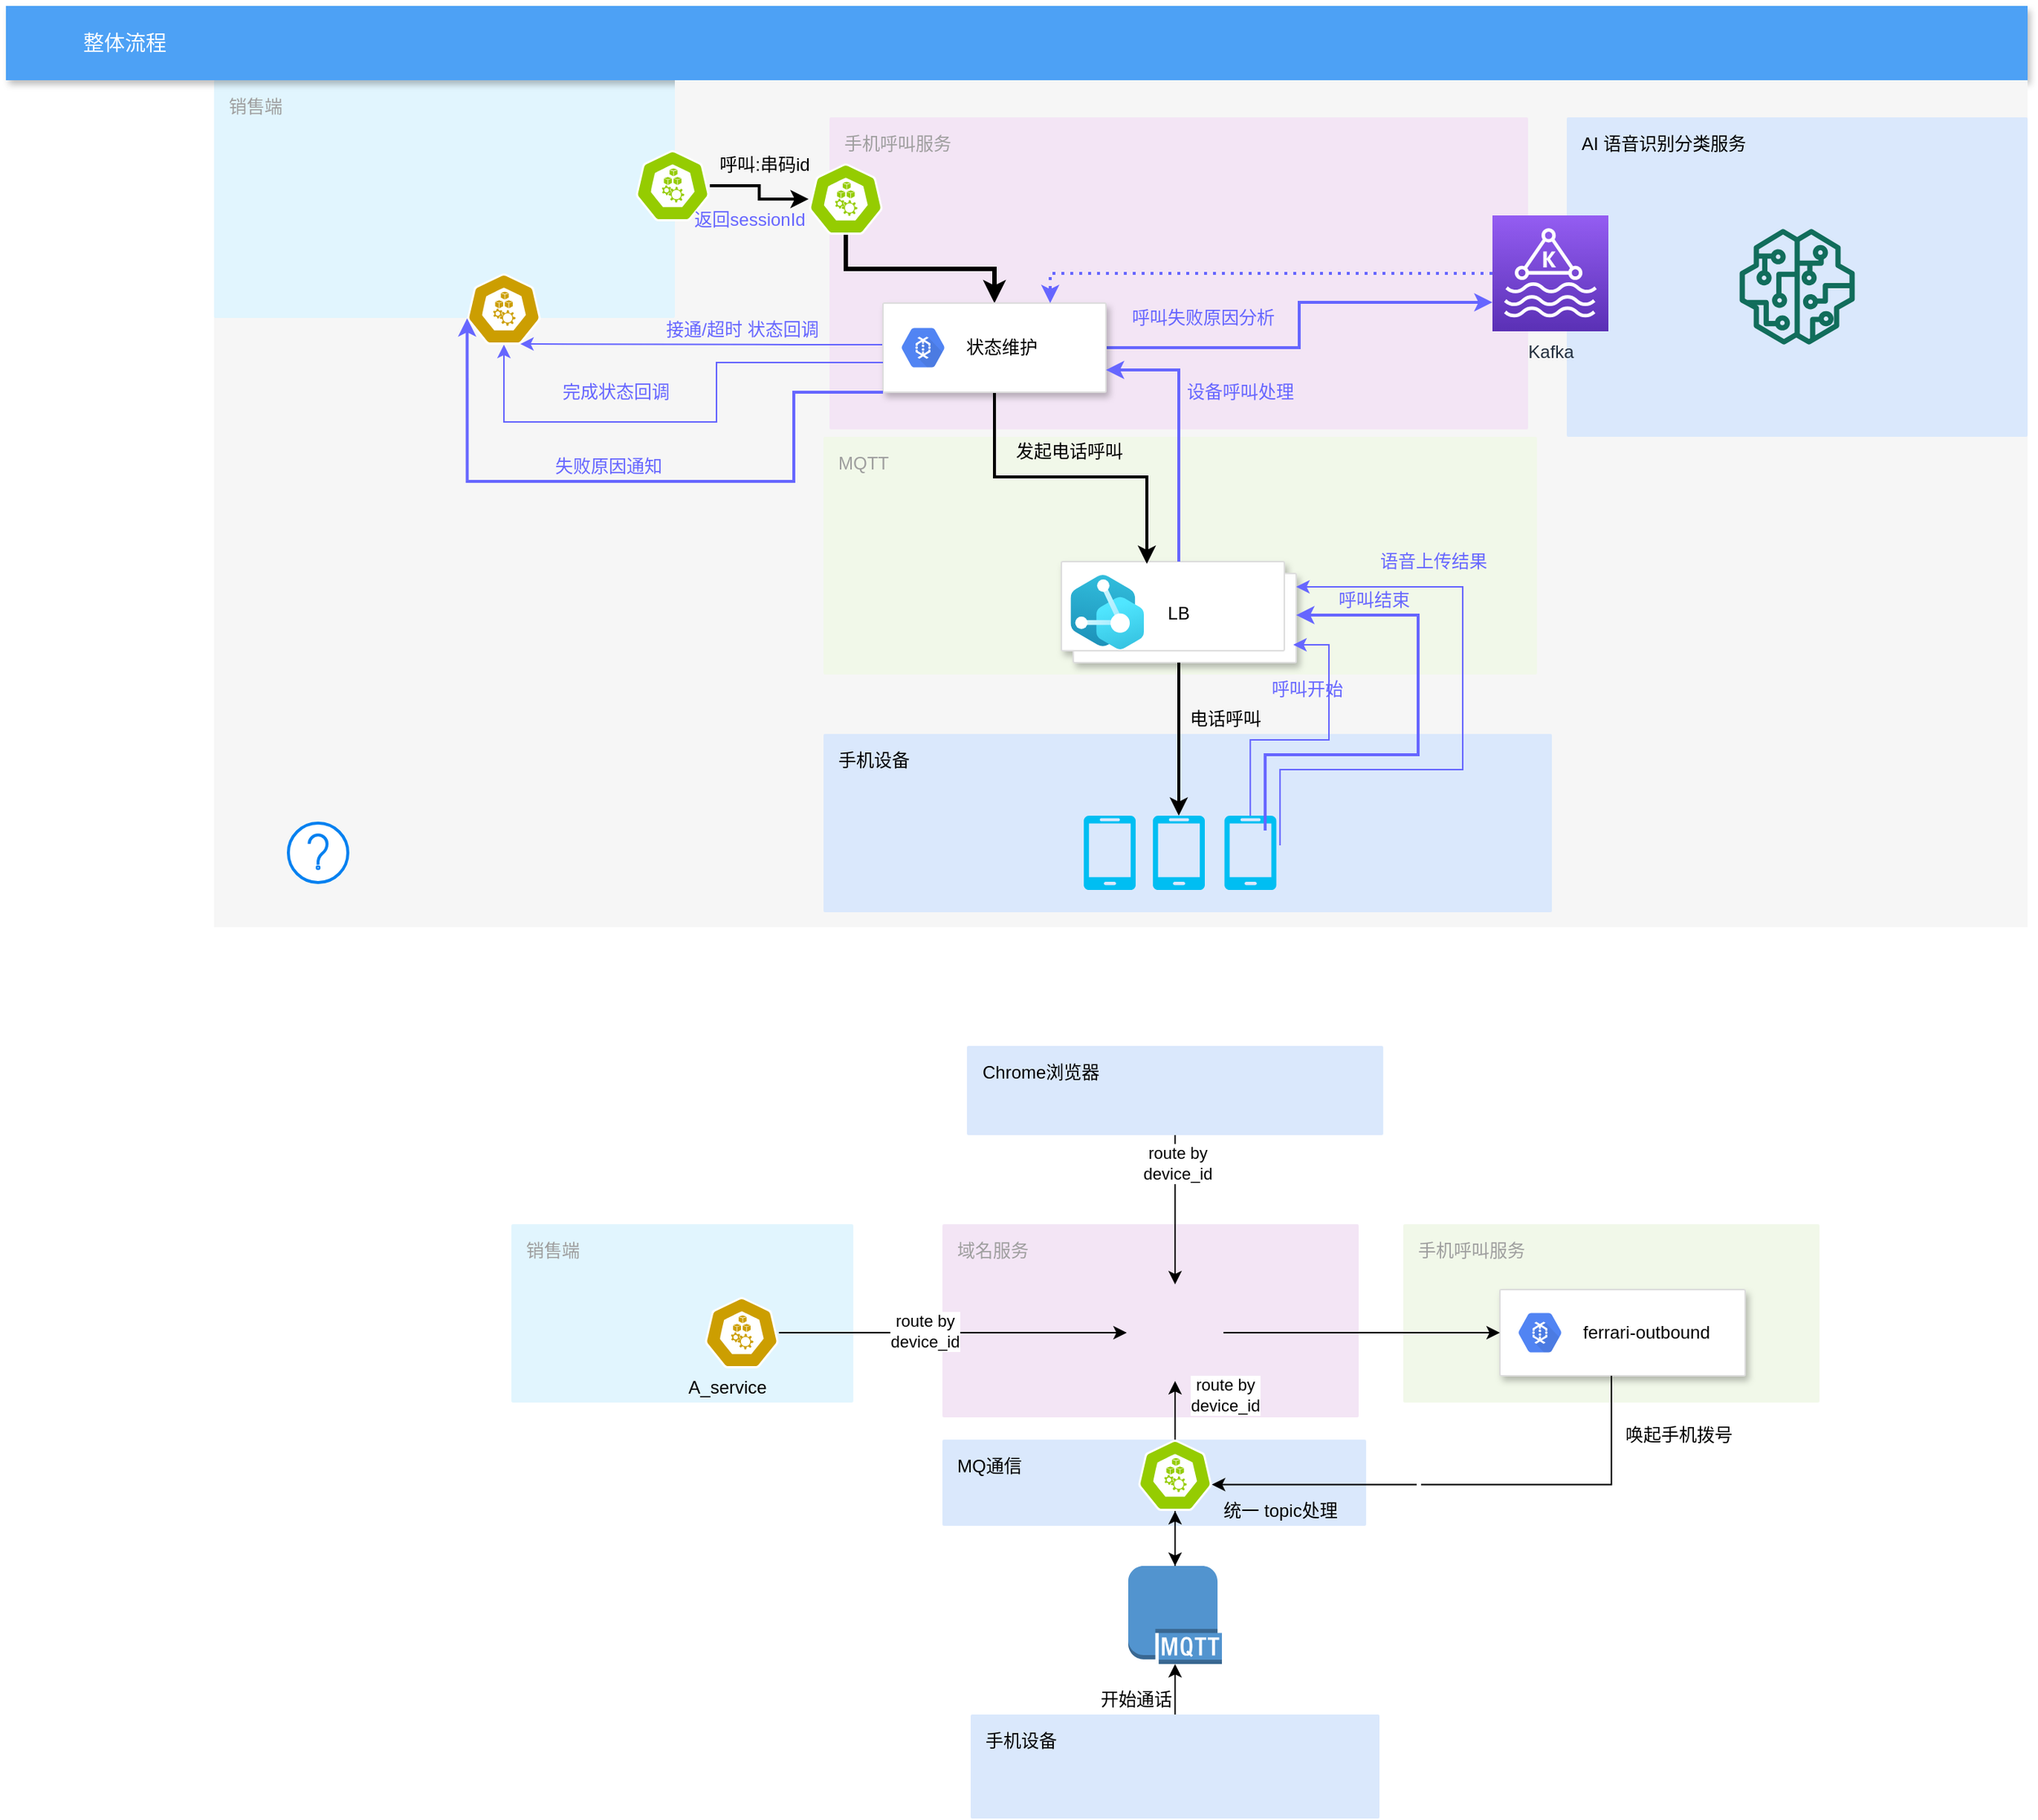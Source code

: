 <mxfile version="14.8.5" type="github"><diagram id="f106602c-feb2-e66a-4537-3a34d633f6aa" name="Page-1"><mxGraphModel dx="1022" dy="483" grid="1" gridSize="10" guides="1" tooltips="1" connect="1" arrows="1" fold="1" page="1" pageScale="1" pageWidth="1169" pageHeight="827" background="#ffffff" math="0" shadow="0"><root><mxCell id="0"/><mxCell id="1" parent="0"/><mxCell id="14" value="" style="fillColor=#F6F6F6;strokeColor=none;shadow=0;gradientColor=none;fontSize=14;align=left;spacing=10;fontColor=#717171;9E9E9E;verticalAlign=top;spacingTop=-4;fontStyle=0;spacingLeft=40;html=1;" parent="1" vertex="1"><mxGeometry x="260" y="90" width="310" height="570" as="geometry"/></mxCell><mxCell id="711" value="销售端" style="rounded=1;absoluteArcSize=1;arcSize=2;html=1;strokeColor=none;gradientColor=none;shadow=0;dashed=0;strokeColor=none;fontSize=12;fontColor=#9E9E9E;align=left;verticalAlign=top;spacing=10;spacingTop=-4;fillColor=#E1F5FE;" parent="1" vertex="1"><mxGeometry x="260" y="90" width="310" height="160" as="geometry"/></mxCell><mxCell id="2" value="整体流程" style="fillColor=#4DA1F5;strokeColor=none;shadow=1;gradientColor=none;fontSize=14;align=left;spacingLeft=50;fontColor=#ffffff;html=1;" parent="1" vertex="1"><mxGeometry x="120" y="40" width="1360" height="50" as="geometry"/></mxCell><mxCell id="9H8mp4o10f4AkLjiTtre-744" value="" style="html=1;verticalLabelPosition=bottom;align=center;labelBackgroundColor=#ffffff;verticalAlign=top;strokeWidth=2;strokeColor=#0080F0;shadow=0;dashed=0;shape=mxgraph.ios7.icons.help;" parent="1" vertex="1"><mxGeometry x="310" y="590" width="40" height="40" as="geometry"/></mxCell><mxCell id="9H8mp4o10f4AkLjiTtre-762" value="" style="html=1;dashed=0;whitespace=wrap;fillColor=#cc9e01;strokeColor=#ffffff;points=[[0.005,0.63,0],[0.1,0.2,0],[0.9,0.2,0],[0.5,0,0],[0.995,0.63,0],[0.72,0.99,0],[0.5,1,0],[0.28,0.99,0]];shape=mxgraph.kubernetes.icon;prIcon=node" parent="1" vertex="1"><mxGeometry x="430" y="220" width="50" height="48" as="geometry"/></mxCell><mxCell id="nr5fOKlL_KogjnnYkvEE-763" value="" style="fillColor=#F6F6F6;strokeColor=none;shadow=0;gradientColor=none;fontSize=14;align=left;spacing=10;fontColor=#717171;9E9E9E;verticalAlign=top;spacingTop=-4;fontStyle=0;spacingLeft=40;html=1;" parent="1" vertex="1"><mxGeometry x="570" y="90" width="600" height="570" as="geometry"/></mxCell><mxCell id="707" value="MQTT" style="rounded=1;absoluteArcSize=1;arcSize=2;html=1;strokeColor=none;gradientColor=none;shadow=0;dashed=0;strokeColor=none;fontSize=12;fontColor=#9E9E9E;align=left;verticalAlign=top;spacing=10;spacingTop=-4;fillColor=#F1F8E9;" parent="1" vertex="1"><mxGeometry x="670" y="330" width="480" height="160" as="geometry"/></mxCell><mxCell id="nr5fOKlL_KogjnnYkvEE-728" value="" style="group" parent="1" vertex="1" connectable="0"><mxGeometry x="830" y="414" width="158" height="68" as="geometry"/></mxCell><mxCell id="nr5fOKlL_KogjnnYkvEE-725" value="LB" style="shape=mxgraph.gcp2.doubleRect;strokeColor=#dddddd;shadow=1;strokeWidth=1;" parent="nr5fOKlL_KogjnnYkvEE-728" vertex="1"><mxGeometry width="158" height="68" as="geometry"/></mxCell><mxCell id="nr5fOKlL_KogjnnYkvEE-727" value="" style="aspect=fixed;html=1;points=[];align=center;image;fontSize=12;image=img/lib/azure2/internet_of_things/Digital_Twins.svg;" parent="nr5fOKlL_KogjnnYkvEE-728" vertex="1"><mxGeometry x="6.22" y="9" width="49.28" height="50" as="geometry"/></mxCell><mxCell id="nr5fOKlL_KogjnnYkvEE-764" value="" style="fillColor=#F6F6F6;strokeColor=none;shadow=0;gradientColor=none;fontSize=14;align=left;spacing=10;fontColor=#717171;9E9E9E;verticalAlign=top;spacingTop=-4;fontStyle=0;spacingLeft=40;html=1;" parent="1" vertex="1"><mxGeometry x="1170" y="90" width="310" height="570" as="geometry"/></mxCell><mxCell id="nr5fOKlL_KogjnnYkvEE-765" value="" style="fillColor=#F6F6F6;strokeColor=none;shadow=0;gradientColor=none;fontSize=14;align=left;spacing=10;fontColor=#717171;9E9E9E;verticalAlign=top;spacingTop=-4;fontStyle=0;spacingLeft=40;html=1;" parent="1" vertex="1"><mxGeometry x="710" y="530" width="460" height="130" as="geometry"/></mxCell><mxCell id="nr5fOKlL_KogjnnYkvEE-768" style="edgeStyle=orthogonalEdgeStyle;rounded=0;orthogonalLoop=1;jettySize=auto;html=1;strokeWidth=2;" parent="1" source="9H8mp4o10f4AkLjiTtre-723" target="nr5fOKlL_KogjnnYkvEE-767" edge="1"><mxGeometry relative="1" as="geometry"/></mxCell><mxCell id="9H8mp4o10f4AkLjiTtre-723" value="" style="html=1;dashed=0;whitespace=wrap;fillColor=#95cc01;strokeColor=#ffffff;points=[[0.005,0.63,0],[0.1,0.2,0],[0.9,0.2,0],[0.5,0,0],[0.995,0.63,0],[0.72,0.99,0],[0.5,1,0],[0.28,0.99,0]];shape=mxgraph.kubernetes.icon;prIcon=node" parent="1" vertex="1"><mxGeometry x="543.5" y="137" width="50" height="48" as="geometry"/></mxCell><mxCell id="nr5fOKlL_KogjnnYkvEE-766" value="手机呼叫服务" style="points=[[0,0,0],[0.25,0,0],[0.5,0,0],[0.75,0,0],[1,0,0],[1,0.25,0],[1,0.5,0],[1,0.75,0],[1,1,0],[0.75,1,0],[0.5,1,0],[0.25,1,0],[0,1,0],[0,0.75,0],[0,0.5,0],[0,0.25,0]];rounded=1;absoluteArcSize=1;arcSize=2;html=1;strokeColor=none;gradientColor=none;shadow=0;dashed=0;fontSize=12;fontColor=#9E9E9E;align=left;verticalAlign=top;spacing=10;spacingTop=-4;fillColor=#F3E5F5;" parent="1" vertex="1"><mxGeometry x="674" y="115" width="470" height="210" as="geometry"/></mxCell><mxCell id="nr5fOKlL_KogjnnYkvEE-775" style="edgeStyle=orthogonalEdgeStyle;rounded=0;orthogonalLoop=1;jettySize=auto;html=1;fontColor=#6666FF;strokeWidth=3;" parent="1" source="nr5fOKlL_KogjnnYkvEE-767" target="nr5fOKlL_KogjnnYkvEE-771" edge="1"><mxGeometry relative="1" as="geometry"/></mxCell><mxCell id="nr5fOKlL_KogjnnYkvEE-767" value="" style="html=1;dashed=0;whitespace=wrap;fillColor=#95cc01;strokeColor=#ffffff;points=[[0.005,0.63,0],[0.1,0.2,0],[0.9,0.2,0],[0.5,0,0],[0.995,0.63,0],[0.72,0.99,0],[0.5,1,0],[0.28,0.99,0]];shape=mxgraph.kubernetes.icon;prIcon=node" parent="1" vertex="1"><mxGeometry x="660" y="146" width="50" height="48" as="geometry"/></mxCell><mxCell id="nr5fOKlL_KogjnnYkvEE-769" value="呼叫:串码id" style="text;html=1;resizable=0;autosize=1;align=center;verticalAlign=middle;points=[];fillColor=none;strokeColor=none;rounded=0;" parent="1" vertex="1"><mxGeometry x="590" y="137" width="80" height="20" as="geometry"/></mxCell><mxCell id="nr5fOKlL_KogjnnYkvEE-770" value="返回sessionId" style="text;html=1;resizable=0;autosize=1;align=center;verticalAlign=middle;points=[];fillColor=none;strokeColor=none;rounded=0;fontColor=#6666FF;" parent="1" vertex="1"><mxGeometry x="575" y="174" width="90" height="20" as="geometry"/></mxCell><mxCell id="nr5fOKlL_KogjnnYkvEE-773" style="edgeStyle=orthogonalEdgeStyle;rounded=0;orthogonalLoop=1;jettySize=auto;html=1;entryX=0.72;entryY=0.99;entryDx=0;entryDy=0;entryPerimeter=0;fontColor=#6666FF;strokeColor=#6666FF;strokeWidth=1;" parent="1" source="nr5fOKlL_KogjnnYkvEE-771" target="9H8mp4o10f4AkLjiTtre-762" edge="1"><mxGeometry relative="1" as="geometry"><Array as="points"><mxPoint x="650" y="268"/><mxPoint x="650" y="268"/></Array></mxGeometry></mxCell><mxCell id="nr5fOKlL_KogjnnYkvEE-776" style="edgeStyle=orthogonalEdgeStyle;rounded=0;orthogonalLoop=1;jettySize=auto;html=1;entryX=0.364;entryY=0.022;entryDx=0;entryDy=0;entryPerimeter=0;fontColor=#6666FF;strokeColor=#000000;strokeWidth=2;" parent="1" source="nr5fOKlL_KogjnnYkvEE-771" target="nr5fOKlL_KogjnnYkvEE-725" edge="1"><mxGeometry relative="1" as="geometry"/></mxCell><mxCell id="nr5fOKlL_KogjnnYkvEE-794" style="edgeStyle=orthogonalEdgeStyle;rounded=0;orthogonalLoop=1;jettySize=auto;html=1;entryX=0;entryY=0.75;entryDx=0;entryDy=0;entryPerimeter=0;fontColor=#6666FF;strokeColor=#6666FF;strokeWidth=2;" parent="1" source="nr5fOKlL_KogjnnYkvEE-771" target="nr5fOKlL_KogjnnYkvEE-790" edge="1"><mxGeometry relative="1" as="geometry"/></mxCell><mxCell id="nr5fOKlL_KogjnnYkvEE-771" value="" style="strokeColor=#dddddd;shadow=1;strokeWidth=1;rounded=1;absoluteArcSize=1;arcSize=2;fontColor=#6666FF;" parent="1" vertex="1"><mxGeometry x="710" y="240" width="150" height="60" as="geometry"/></mxCell><mxCell id="nr5fOKlL_KogjnnYkvEE-772" value="&lt;font color=&quot;#000000&quot;&gt;状态维护&lt;/font&gt;" style="dashed=0;connectable=0;html=1;fillColor=#5184F3;strokeColor=none;shape=mxgraph.gcp2.hexIcon;prIcon=cloud_dataflow;part=1;labelPosition=right;verticalLabelPosition=middle;align=left;verticalAlign=middle;spacingLeft=5;fontColor=#999999;fontSize=12;" parent="nr5fOKlL_KogjnnYkvEE-771" vertex="1"><mxGeometry y="0.5" width="44" height="39" relative="1" as="geometry"><mxPoint x="5" y="-19.5" as="offset"/></mxGeometry></mxCell><mxCell id="nr5fOKlL_KogjnnYkvEE-774" value="接通/超时 状态回调" style="text;html=1;resizable=0;autosize=1;align=center;verticalAlign=middle;points=[];fillColor=none;strokeColor=none;rounded=0;fontColor=#6666FF;" parent="1" vertex="1"><mxGeometry x="555" y="248" width="120" height="20" as="geometry"/></mxCell><mxCell id="nr5fOKlL_KogjnnYkvEE-777" value="发起电话呼叫" style="text;html=1;resizable=0;autosize=1;align=center;verticalAlign=middle;points=[];fillColor=none;strokeColor=none;rounded=0;" parent="1" vertex="1"><mxGeometry x="790" y="330" width="90" height="20" as="geometry"/></mxCell><mxCell id="nr5fOKlL_KogjnnYkvEE-780" value="手机设备" style="rounded=1;absoluteArcSize=1;arcSize=2;html=1;strokeColor=#6c8ebf;shadow=0;dashed=0;strokeColor=none;fontSize=12;align=left;verticalAlign=top;spacing=10;spacingTop=-4;fillColor=#dae8fc;" parent="1" vertex="1"><mxGeometry x="670" y="530" width="490" height="120" as="geometry"/></mxCell><mxCell id="nr5fOKlL_KogjnnYkvEE-779" value="" style="verticalLabelPosition=bottom;html=1;verticalAlign=top;align=center;strokeColor=none;fillColor=#00BEF2;shape=mxgraph.azure.mobile;pointerEvents=1;fontColor=#6666FF;" parent="1" vertex="1"><mxGeometry x="845" y="585" width="35" height="50" as="geometry"/></mxCell><mxCell id="nr5fOKlL_KogjnnYkvEE-778" value="" style="verticalLabelPosition=bottom;html=1;verticalAlign=top;align=center;strokeColor=none;fillColor=#00BEF2;shape=mxgraph.azure.mobile;pointerEvents=1;fontColor=#6666FF;" parent="1" vertex="1"><mxGeometry x="891.5" y="585" width="35" height="50" as="geometry"/></mxCell><mxCell id="nr5fOKlL_KogjnnYkvEE-787" style="edgeStyle=orthogonalEdgeStyle;rounded=0;orthogonalLoop=1;jettySize=auto;html=1;strokeWidth=1;fontColor=#6666FF;strokeColor=#6666FF;" parent="1" source="nr5fOKlL_KogjnnYkvEE-781" edge="1"><mxGeometry relative="1" as="geometry"><mxPoint x="986" y="470" as="targetPoint"/><Array as="points"><mxPoint x="957" y="534"/><mxPoint x="1010" y="534"/><mxPoint x="1010" y="470"/></Array></mxGeometry></mxCell><mxCell id="nr5fOKlL_KogjnnYkvEE-781" value="" style="verticalLabelPosition=bottom;html=1;verticalAlign=top;align=center;strokeColor=none;fillColor=#00BEF2;shape=mxgraph.azure.mobile;pointerEvents=1;fontColor=#6666FF;" parent="1" vertex="1"><mxGeometry x="939.64" y="585" width="35" height="50" as="geometry"/></mxCell><mxCell id="nr5fOKlL_KogjnnYkvEE-782" style="edgeStyle=orthogonalEdgeStyle;rounded=0;orthogonalLoop=1;jettySize=auto;html=1;entryX=0.5;entryY=0;entryDx=0;entryDy=0;entryPerimeter=0;fontColor=#6666FF;strokeColor=#000000;strokeWidth=2;" parent="1" source="nr5fOKlL_KogjnnYkvEE-725" target="nr5fOKlL_KogjnnYkvEE-778" edge="1"><mxGeometry relative="1" as="geometry"/></mxCell><mxCell id="nr5fOKlL_KogjnnYkvEE-783" value="电话呼叫" style="text;html=1;resizable=0;autosize=1;align=center;verticalAlign=middle;points=[];fillColor=none;strokeColor=none;rounded=0;" parent="1" vertex="1"><mxGeometry x="910" y="510" width="60" height="20" as="geometry"/></mxCell><mxCell id="nr5fOKlL_KogjnnYkvEE-788" value="呼叫结束" style="text;html=1;resizable=0;autosize=1;align=center;verticalAlign=middle;points=[];fillColor=none;strokeColor=none;rounded=0;fontColor=#6666FF;" parent="1" vertex="1"><mxGeometry x="1010" y="430" width="60" height="20" as="geometry"/></mxCell><mxCell id="nr5fOKlL_KogjnnYkvEE-789" value="AI 语音识别分类服务" style="rounded=1;absoluteArcSize=1;arcSize=2;html=1;strokeColor=#6c8ebf;shadow=0;dashed=0;strokeColor=none;fontSize=12;align=left;verticalAlign=top;spacing=10;spacingTop=-4;fillColor=#dae8fc;" parent="1" vertex="1"><mxGeometry x="1170" y="115" width="310" height="215" as="geometry"/></mxCell><mxCell id="nr5fOKlL_KogjnnYkvEE-796" style="edgeStyle=orthogonalEdgeStyle;rounded=0;orthogonalLoop=1;jettySize=auto;html=1;entryX=0.75;entryY=0;entryDx=0;entryDy=0;fontColor=#6666FF;strokeColor=#6666FF;strokeWidth=2;dashed=1;dashPattern=1 2;" parent="1" source="nr5fOKlL_KogjnnYkvEE-790" target="nr5fOKlL_KogjnnYkvEE-771" edge="1"><mxGeometry relative="1" as="geometry"/></mxCell><mxCell id="nr5fOKlL_KogjnnYkvEE-790" value="Kafka" style="points=[[0,0,0],[0.25,0,0],[0.5,0,0],[0.75,0,0],[1,0,0],[0,1,0],[0.25,1,0],[0.5,1,0],[0.75,1,0],[1,1,0],[0,0.25,0],[0,0.5,0],[0,0.75,0],[1,0.25,0],[1,0.5,0],[1,0.75,0]];outlineConnect=0;fontColor=#232F3E;gradientColor=#945DF2;gradientDirection=north;fillColor=#5A30B5;strokeColor=#ffffff;dashed=0;verticalLabelPosition=bottom;verticalAlign=top;align=center;html=1;fontSize=12;fontStyle=0;aspect=fixed;shape=mxgraph.aws4.resourceIcon;resIcon=mxgraph.aws4.managed_streaming_for_kafka;" parent="1" vertex="1"><mxGeometry x="1120" y="181" width="78" height="78" as="geometry"/></mxCell><mxCell id="nr5fOKlL_KogjnnYkvEE-791" value="" style="outlineConnect=0;fontColor=#232F3E;gradientColor=none;fillColor=#116D5B;strokeColor=none;dashed=0;verticalLabelPosition=bottom;verticalAlign=top;align=center;html=1;fontSize=12;fontStyle=0;aspect=fixed;pointerEvents=1;shape=mxgraph.aws4.sagemaker_model;" parent="1" vertex="1"><mxGeometry x="1286" y="190" width="78" height="78" as="geometry"/></mxCell><mxCell id="nr5fOKlL_KogjnnYkvEE-792" style="edgeStyle=orthogonalEdgeStyle;rounded=0;orthogonalLoop=1;jettySize=auto;html=1;entryX=1;entryY=0.75;entryDx=0;entryDy=0;fontColor=#6666FF;strokeColor=#6666FF;strokeWidth=2;" parent="1" source="nr5fOKlL_KogjnnYkvEE-725" target="nr5fOKlL_KogjnnYkvEE-771" edge="1"><mxGeometry relative="1" as="geometry"/></mxCell><mxCell id="nr5fOKlL_KogjnnYkvEE-793" value="设备呼叫处理" style="text;html=1;resizable=0;autosize=1;align=center;verticalAlign=middle;points=[];fillColor=none;strokeColor=none;rounded=0;fontColor=#6666FF;" parent="1" vertex="1"><mxGeometry x="905" y="290" width="90" height="20" as="geometry"/></mxCell><mxCell id="nr5fOKlL_KogjnnYkvEE-795" value="呼叫失败原因分析" style="text;html=1;resizable=0;autosize=1;align=center;verticalAlign=middle;points=[];fillColor=none;strokeColor=none;rounded=0;fontColor=#6666FF;" parent="1" vertex="1"><mxGeometry x="870" y="240" width="110" height="20" as="geometry"/></mxCell><mxCell id="qDgugRynjVQRfnKEUoGS-711" style="edgeStyle=orthogonalEdgeStyle;rounded=0;orthogonalLoop=1;jettySize=auto;html=1;entryX=0.5;entryY=1;entryDx=0;entryDy=0;entryPerimeter=0;fontColor=#6666FF;strokeColor=#6666FF;strokeWidth=1;" parent="1" target="9H8mp4o10f4AkLjiTtre-762" edge="1"><mxGeometry relative="1" as="geometry"><mxPoint x="710" y="280" as="sourcePoint"/><mxPoint x="476" y="277.52" as="targetPoint"/><Array as="points"><mxPoint x="598" y="280"/><mxPoint x="598" y="320"/><mxPoint x="455" y="320"/></Array></mxGeometry></mxCell><mxCell id="qDgugRynjVQRfnKEUoGS-712" style="edgeStyle=orthogonalEdgeStyle;rounded=0;orthogonalLoop=1;jettySize=auto;html=1;entryX=0.005;entryY=0.63;entryDx=0;entryDy=0;entryPerimeter=0;fontColor=#6666FF;strokeColor=#6666FF;strokeWidth=2;" parent="1" target="9H8mp4o10f4AkLjiTtre-762" edge="1"><mxGeometry relative="1" as="geometry"><mxPoint x="710" y="300" as="sourcePoint"/><mxPoint x="486" y="320" as="targetPoint"/><Array as="points"><mxPoint x="650" y="300"/><mxPoint x="650" y="360"/><mxPoint x="430" y="360"/></Array></mxGeometry></mxCell><mxCell id="qDgugRynjVQRfnKEUoGS-713" value="完成状态回调" style="text;html=1;resizable=0;autosize=1;align=center;verticalAlign=middle;points=[];fillColor=none;strokeColor=none;rounded=0;fontColor=#6666FF;" parent="1" vertex="1"><mxGeometry x="485" y="290" width="90" height="20" as="geometry"/></mxCell><mxCell id="qDgugRynjVQRfnKEUoGS-714" value="失败原因通知" style="text;html=1;resizable=0;autosize=1;align=center;verticalAlign=middle;points=[];fillColor=none;strokeColor=none;rounded=0;fontColor=#6666FF;" parent="1" vertex="1"><mxGeometry x="480" y="340" width="90" height="20" as="geometry"/></mxCell><mxCell id="qDgugRynjVQRfnKEUoGS-717" style="edgeStyle=orthogonalEdgeStyle;rounded=0;orthogonalLoop=1;jettySize=auto;html=1;strokeWidth=2;fontColor=#6666FF;strokeColor=#6666FF;" parent="1" edge="1"><mxGeometry relative="1" as="geometry"><mxPoint x="988" y="450" as="targetPoint"/><Array as="points"><mxPoint x="967" y="544"/><mxPoint x="1070" y="544"/><mxPoint x="1070" y="450"/><mxPoint x="988" y="450"/></Array><mxPoint x="967.1" y="595" as="sourcePoint"/></mxGeometry></mxCell><mxCell id="qDgugRynjVQRfnKEUoGS-718" style="edgeStyle=orthogonalEdgeStyle;rounded=0;orthogonalLoop=1;jettySize=auto;html=1;strokeWidth=1;fontColor=#6666FF;strokeColor=#6666FF;entryX=1;entryY=0.25;entryDx=0;entryDy=0;" parent="1" target="nr5fOKlL_KogjnnYkvEE-725" edge="1"><mxGeometry relative="1" as="geometry"><mxPoint x="1006" y="470" as="targetPoint"/><Array as="points"><mxPoint x="977" y="554"/><mxPoint x="1100" y="554"/><mxPoint x="1100" y="431"/></Array><mxPoint x="977.1" y="605" as="sourcePoint"/></mxGeometry></mxCell><mxCell id="qDgugRynjVQRfnKEUoGS-719" value="呼叫开始" style="text;html=1;resizable=0;autosize=1;align=center;verticalAlign=middle;points=[];fillColor=none;strokeColor=none;rounded=0;fontColor=#6666FF;" parent="1" vertex="1"><mxGeometry x="965" y="490" width="60" height="20" as="geometry"/></mxCell><mxCell id="qDgugRynjVQRfnKEUoGS-721" value="语音上传结果" style="text;html=1;resizable=0;autosize=1;align=center;verticalAlign=middle;points=[];fillColor=none;strokeColor=none;rounded=0;fontColor=#6666FF;" parent="1" vertex="1"><mxGeometry x="1035" y="404" width="90" height="20" as="geometry"/></mxCell><mxCell id="UWR0pycIvVSBBpHGYiqC-711" value="销售端" style="rounded=1;absoluteArcSize=1;arcSize=2;html=1;strokeColor=none;gradientColor=none;shadow=0;dashed=0;strokeColor=none;fontSize=12;fontColor=#9E9E9E;align=left;verticalAlign=top;spacing=10;spacingTop=-4;fillColor=#E1F5FE;" parent="1" vertex="1"><mxGeometry x="460" y="860" width="230" height="120" as="geometry"/></mxCell><mxCell id="UWR0pycIvVSBBpHGYiqC-712" value="域名服务" style="points=[[0,0,0],[0.25,0,0],[0.5,0,0],[0.75,0,0],[1,0,0],[1,0.25,0],[1,0.5,0],[1,0.75,0],[1,1,0],[0.75,1,0],[0.5,1,0],[0.25,1,0],[0,1,0],[0,0.75,0],[0,0.5,0],[0,0.25,0]];rounded=1;absoluteArcSize=1;arcSize=2;html=1;strokeColor=none;gradientColor=none;shadow=0;dashed=0;fontSize=12;fontColor=#9E9E9E;align=left;verticalAlign=top;spacing=10;spacingTop=-4;fillColor=#F3E5F5;" parent="1" vertex="1"><mxGeometry x="750" y="860" width="280" height="130" as="geometry"/></mxCell><mxCell id="UWR0pycIvVSBBpHGYiqC-721" style="edgeStyle=orthogonalEdgeStyle;rounded=0;orthogonalLoop=1;jettySize=auto;html=1;entryX=0.5;entryY=0;entryDx=0;entryDy=0;" parent="1" source="UWR0pycIvVSBBpHGYiqC-713" target="UWR0pycIvVSBBpHGYiqC-717" edge="1"><mxGeometry relative="1" as="geometry"><Array as="points"><mxPoint x="907" y="830"/><mxPoint x="907" y="830"/></Array></mxGeometry></mxCell><mxCell id="UWR0pycIvVSBBpHGYiqC-722" value="route by &lt;br&gt;device_id" style="edgeLabel;html=1;align=center;verticalAlign=middle;resizable=0;points=[];" parent="UWR0pycIvVSBBpHGYiqC-721" vertex="1" connectable="0"><mxGeometry x="-0.635" y="1" relative="1" as="geometry"><mxPoint as="offset"/></mxGeometry></mxCell><mxCell id="UWR0pycIvVSBBpHGYiqC-713" value="Chrome浏览器" style="rounded=1;absoluteArcSize=1;arcSize=2;html=1;strokeColor=#6c8ebf;shadow=0;dashed=0;strokeColor=none;fontSize=12;align=left;verticalAlign=top;spacing=10;spacingTop=-4;fillColor=#dae8fc;" parent="1" vertex="1"><mxGeometry x="766.5" y="740" width="280" height="60" as="geometry"/></mxCell><mxCell id="UWR0pycIvVSBBpHGYiqC-724" style="edgeStyle=orthogonalEdgeStyle;rounded=0;orthogonalLoop=1;jettySize=auto;html=1;entryX=0.5;entryY=1;entryDx=0;entryDy=0;entryPerimeter=0;" parent="1" source="UWR0pycIvVSBBpHGYiqC-714" target="UWR0pycIvVSBBpHGYiqC-718" edge="1"><mxGeometry relative="1" as="geometry"/></mxCell><mxCell id="UWR0pycIvVSBBpHGYiqC-714" value="手机设备" style="rounded=1;absoluteArcSize=1;arcSize=2;html=1;strokeColor=#6c8ebf;shadow=0;dashed=0;strokeColor=none;fontSize=12;align=left;verticalAlign=top;spacing=10;spacingTop=-4;fillColor=#dae8fc;" parent="1" vertex="1"><mxGeometry x="769" y="1190" width="275" height="70" as="geometry"/></mxCell><mxCell id="UWR0pycIvVSBBpHGYiqC-726" style="edgeStyle=orthogonalEdgeStyle;rounded=0;orthogonalLoop=1;jettySize=auto;html=1;entryX=0.5;entryY=1;entryDx=0;entryDy=0;" parent="1" source="UWR0pycIvVSBBpHGYiqC-715" target="UWR0pycIvVSBBpHGYiqC-717" edge="1"><mxGeometry relative="1" as="geometry"/></mxCell><mxCell id="UWR0pycIvVSBBpHGYiqC-727" style="edgeStyle=orthogonalEdgeStyle;rounded=0;orthogonalLoop=1;jettySize=auto;html=1;" parent="1" source="UWR0pycIvVSBBpHGYiqC-716" target="UWR0pycIvVSBBpHGYiqC-717" edge="1"><mxGeometry relative="1" as="geometry"><Array as="points"><mxPoint x="710" y="933"/><mxPoint x="710" y="933"/></Array></mxGeometry></mxCell><mxCell id="UWR0pycIvVSBBpHGYiqC-728" value="route by&lt;br&gt;device_id" style="edgeLabel;html=1;align=center;verticalAlign=middle;resizable=0;points=[];" parent="UWR0pycIvVSBBpHGYiqC-727" vertex="1" connectable="0"><mxGeometry x="-0.164" y="1" relative="1" as="geometry"><mxPoint as="offset"/></mxGeometry></mxCell><mxCell id="UWR0pycIvVSBBpHGYiqC-716" value="" style="html=1;dashed=0;whitespace=wrap;fillColor=#cc9e01;strokeColor=#ffffff;points=[[0.005,0.63,0],[0.1,0.2,0],[0.9,0.2,0],[0.5,0,0],[0.995,0.63,0],[0.72,0.99,0],[0.5,1,0],[0.28,0.99,0]];shape=mxgraph.kubernetes.icon;prIcon=node" parent="1" vertex="1"><mxGeometry x="590" y="909" width="50" height="48" as="geometry"/></mxCell><mxCell id="UWR0pycIvVSBBpHGYiqC-717" value="" style="shape=image;html=1;verticalAlign=top;verticalLabelPosition=bottom;labelBackgroundColor=#ffffff;imageAspect=0;aspect=fixed;image=https://cdn4.iconfinder.com/data/icons/logos-brands-5/24/nginx-128.png" parent="1" vertex="1"><mxGeometry x="874" y="900.5" width="65" height="65" as="geometry"/></mxCell><mxCell id="UWR0pycIvVSBBpHGYiqC-718" value="" style="outlineConnect=0;dashed=0;verticalLabelPosition=bottom;verticalAlign=top;align=center;html=1;shape=mxgraph.aws3.mqtt_protocol;fillColor=#5294CF;gradientColor=none;" parent="1" vertex="1"><mxGeometry x="875" y="1090" width="63" height="66" as="geometry"/></mxCell><mxCell id="UWR0pycIvVSBBpHGYiqC-729" value="A_service" style="text;html=1;resizable=0;autosize=1;align=center;verticalAlign=middle;points=[];fillColor=none;strokeColor=none;rounded=0;" parent="1" vertex="1"><mxGeometry x="570" y="960" width="70" height="20" as="geometry"/></mxCell><mxCell id="UWR0pycIvVSBBpHGYiqC-731" value="唤起手机拨号" style="text;html=1;resizable=0;autosize=1;align=center;verticalAlign=middle;points=[];fillColor=none;strokeColor=none;rounded=0;" parent="1" vertex="1"><mxGeometry x="1200" y="992" width="90" height="20" as="geometry"/></mxCell><mxCell id="UWR0pycIvVSBBpHGYiqC-732" value="开始通话" style="text;html=1;resizable=0;autosize=1;align=center;verticalAlign=middle;points=[];fillColor=none;strokeColor=none;rounded=0;" parent="1" vertex="1"><mxGeometry x="850" y="1170" width="60" height="20" as="geometry"/></mxCell><mxCell id="UWR0pycIvVSBBpHGYiqC-736" value="手机呼叫服务" style="rounded=1;absoluteArcSize=1;arcSize=2;html=1;strokeColor=none;gradientColor=none;shadow=0;dashed=0;strokeColor=none;fontSize=12;fontColor=#9E9E9E;align=left;verticalAlign=top;spacing=10;spacingTop=-4;fillColor=#F1F8E9;" parent="1" vertex="1"><mxGeometry x="1060" y="860" width="280" height="120" as="geometry"/></mxCell><mxCell id="UWR0pycIvVSBBpHGYiqC-719" value="" style="strokeColor=#dddddd;shadow=1;strokeWidth=1;rounded=1;absoluteArcSize=1;arcSize=2;fontColor=#6666FF;" parent="1" vertex="1"><mxGeometry x="1125" y="904" width="165" height="58" as="geometry"/></mxCell><mxCell id="UWR0pycIvVSBBpHGYiqC-720" value="&lt;font color=&quot;#000000&quot;&gt;ferrari-outbound&lt;/font&gt;" style="dashed=0;connectable=0;html=1;fillColor=#5184F3;strokeColor=none;shape=mxgraph.gcp2.hexIcon;prIcon=cloud_dataflow;part=1;labelPosition=right;verticalLabelPosition=middle;align=left;verticalAlign=middle;spacingLeft=5;fontColor=#999999;fontSize=12;" parent="UWR0pycIvVSBBpHGYiqC-719" vertex="1"><mxGeometry y="0.5" width="44" height="39" relative="1" as="geometry"><mxPoint x="5" y="-19.5" as="offset"/></mxGeometry></mxCell><mxCell id="UWR0pycIvVSBBpHGYiqC-723" style="edgeStyle=orthogonalEdgeStyle;rounded=0;orthogonalLoop=1;jettySize=auto;html=1;" parent="1" source="UWR0pycIvVSBBpHGYiqC-717" target="UWR0pycIvVSBBpHGYiqC-719" edge="1"><mxGeometry relative="1" as="geometry"/></mxCell><mxCell id="_khIgyI5PFBdCs3VkNIm-711" value="MQ通信" style="rounded=1;absoluteArcSize=1;arcSize=2;html=1;strokeColor=#6c8ebf;shadow=0;dashed=0;strokeColor=none;fontSize=12;align=left;verticalAlign=top;spacing=10;spacingTop=-4;fillColor=#dae8fc;" parent="1" vertex="1"><mxGeometry x="750" y="1005" width="285" height="58" as="geometry"/></mxCell><mxCell id="_khIgyI5PFBdCs3VkNIm-712" style="edgeStyle=none;rounded=0;orthogonalLoop=1;jettySize=auto;html=1;exitX=0.5;exitY=1;exitDx=0;exitDy=0;exitPerimeter=0;" parent="1" source="UWR0pycIvVSBBpHGYiqC-715" target="UWR0pycIvVSBBpHGYiqC-718" edge="1"><mxGeometry relative="1" as="geometry"/></mxCell><mxCell id="UWR0pycIvVSBBpHGYiqC-715" value="" style="html=1;dashed=0;whitespace=wrap;fillColor=#95cc01;strokeColor=#ffffff;points=[[0.005,0.63,0],[0.1,0.2,0],[0.9,0.2,0],[0.5,0,0],[0.995,0.63,0],[0.72,0.99,0],[0.5,1,0],[0.28,0.99,0]];shape=mxgraph.kubernetes.icon;prIcon=node" parent="1" vertex="1"><mxGeometry x="881.5" y="1005" width="50" height="48" as="geometry"/></mxCell><mxCell id="UWR0pycIvVSBBpHGYiqC-733" value="统一 topic处理" style="text;html=1;resizable=0;autosize=1;align=center;verticalAlign=middle;points=[];fillColor=none;strokeColor=none;rounded=0;" parent="1" vertex="1"><mxGeometry x="931.5" y="1043" width="90" height="20" as="geometry"/></mxCell><mxCell id="UWR0pycIvVSBBpHGYiqC-730" style="edgeStyle=orthogonalEdgeStyle;rounded=0;orthogonalLoop=1;jettySize=auto;html=1;entryX=0.995;entryY=0.63;entryDx=0;entryDy=0;entryPerimeter=0;" parent="1" source="UWR0pycIvVSBBpHGYiqC-719" target="UWR0pycIvVSBBpHGYiqC-715" edge="1"><mxGeometry relative="1" as="geometry"><Array as="points"><mxPoint x="1200" y="1035"/></Array></mxGeometry></mxCell><mxCell id="UWR0pycIvVSBBpHGYiqC-737" value="&amp;nbsp;" style="edgeLabel;html=1;align=center;verticalAlign=middle;resizable=0;points=[];" parent="UWR0pycIvVSBBpHGYiqC-730" vertex="1" connectable="0"><mxGeometry x="0.191" y="-4" relative="1" as="geometry"><mxPoint as="offset"/></mxGeometry></mxCell><mxCell id="_khIgyI5PFBdCs3VkNIm-715" style="edgeStyle=none;rounded=0;orthogonalLoop=1;jettySize=auto;html=1;entryX=0.5;entryY=1;entryDx=0;entryDy=0;entryPerimeter=0;" parent="1" source="UWR0pycIvVSBBpHGYiqC-718" target="UWR0pycIvVSBBpHGYiqC-715" edge="1"><mxGeometry relative="1" as="geometry"/></mxCell><mxCell id="_khIgyI5PFBdCs3VkNIm-717" value="route by&lt;br&gt;device_id" style="edgeLabel;html=1;align=center;verticalAlign=middle;resizable=0;points=[];" parent="1" vertex="1" connectable="0"><mxGeometry x="766.5" y="942" as="geometry"><mxPoint x="173" y="33" as="offset"/></mxGeometry></mxCell></root></mxGraphModel></diagram></mxfile>